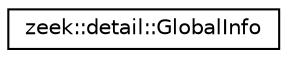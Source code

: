 digraph "Graphical Class Hierarchy"
{
 // LATEX_PDF_SIZE
  edge [fontname="Helvetica",fontsize="10",labelfontname="Helvetica",labelfontsize="10"];
  node [fontname="Helvetica",fontsize="10",shape=record];
  rankdir="LR";
  Node0 [label="zeek::detail::GlobalInfo",height=0.2,width=0.4,color="black", fillcolor="white", style="filled",URL="$d2/d12/namespacezeek_1_1detail.html#d4/d0c/classzeek_1_1detail_1_1GlobalInfo",tooltip=" "];
}
